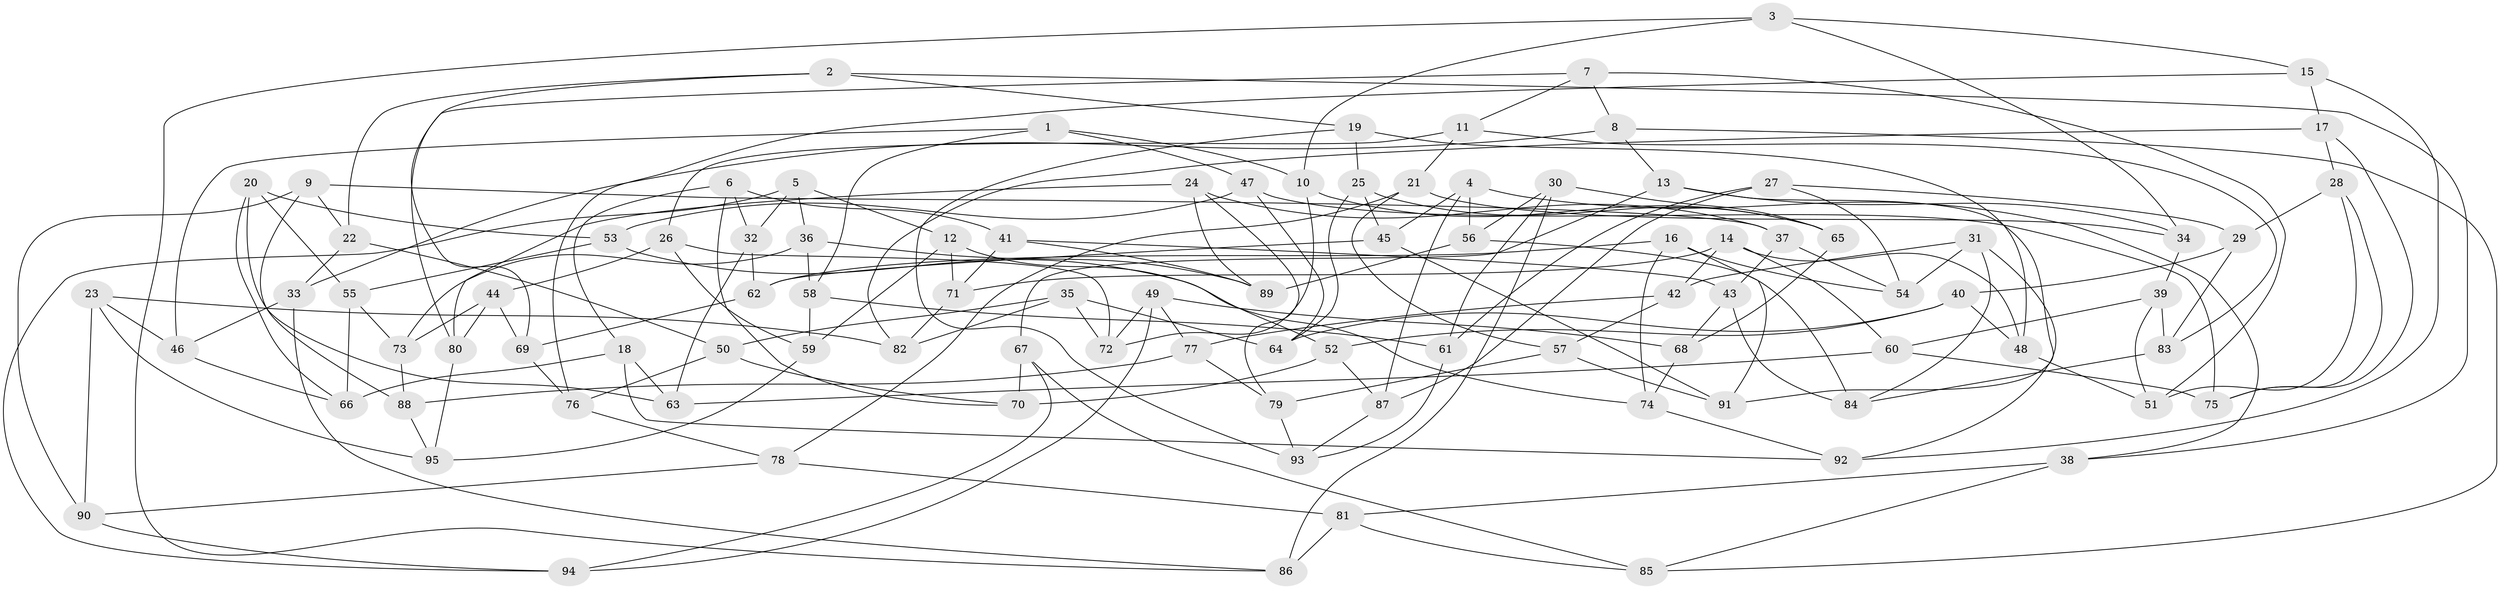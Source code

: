 // coarse degree distribution, {6: 0.5423728813559322, 4: 0.3898305084745763, 5: 0.05084745762711865, 3: 0.01694915254237288}
// Generated by graph-tools (version 1.1) at 2025/52/02/27/25 19:52:31]
// undirected, 95 vertices, 190 edges
graph export_dot {
graph [start="1"]
  node [color=gray90,style=filled];
  1;
  2;
  3;
  4;
  5;
  6;
  7;
  8;
  9;
  10;
  11;
  12;
  13;
  14;
  15;
  16;
  17;
  18;
  19;
  20;
  21;
  22;
  23;
  24;
  25;
  26;
  27;
  28;
  29;
  30;
  31;
  32;
  33;
  34;
  35;
  36;
  37;
  38;
  39;
  40;
  41;
  42;
  43;
  44;
  45;
  46;
  47;
  48;
  49;
  50;
  51;
  52;
  53;
  54;
  55;
  56;
  57;
  58;
  59;
  60;
  61;
  62;
  63;
  64;
  65;
  66;
  67;
  68;
  69;
  70;
  71;
  72;
  73;
  74;
  75;
  76;
  77;
  78;
  79;
  80;
  81;
  82;
  83;
  84;
  85;
  86;
  87;
  88;
  89;
  90;
  91;
  92;
  93;
  94;
  95;
  1 -- 10;
  1 -- 46;
  1 -- 47;
  1 -- 58;
  2 -- 19;
  2 -- 38;
  2 -- 69;
  2 -- 22;
  3 -- 15;
  3 -- 10;
  3 -- 86;
  3 -- 34;
  4 -- 38;
  4 -- 45;
  4 -- 87;
  4 -- 56;
  5 -- 12;
  5 -- 94;
  5 -- 32;
  5 -- 36;
  6 -- 70;
  6 -- 41;
  6 -- 32;
  6 -- 18;
  7 -- 80;
  7 -- 8;
  7 -- 51;
  7 -- 11;
  8 -- 85;
  8 -- 13;
  8 -- 33;
  9 -- 37;
  9 -- 88;
  9 -- 22;
  9 -- 90;
  10 -- 65;
  10 -- 72;
  11 -- 21;
  11 -- 83;
  11 -- 26;
  12 -- 59;
  12 -- 71;
  12 -- 52;
  13 -- 67;
  13 -- 34;
  13 -- 91;
  14 -- 71;
  14 -- 60;
  14 -- 42;
  14 -- 48;
  15 -- 76;
  15 -- 92;
  15 -- 17;
  16 -- 91;
  16 -- 62;
  16 -- 74;
  16 -- 54;
  17 -- 75;
  17 -- 82;
  17 -- 28;
  18 -- 92;
  18 -- 66;
  18 -- 63;
  19 -- 48;
  19 -- 93;
  19 -- 25;
  20 -- 53;
  20 -- 55;
  20 -- 63;
  20 -- 66;
  21 -- 34;
  21 -- 78;
  21 -- 57;
  22 -- 33;
  22 -- 50;
  23 -- 82;
  23 -- 46;
  23 -- 95;
  23 -- 90;
  24 -- 80;
  24 -- 89;
  24 -- 79;
  24 -- 37;
  25 -- 45;
  25 -- 65;
  25 -- 64;
  26 -- 44;
  26 -- 59;
  26 -- 72;
  27 -- 54;
  27 -- 61;
  27 -- 87;
  27 -- 29;
  28 -- 29;
  28 -- 51;
  28 -- 75;
  29 -- 40;
  29 -- 83;
  30 -- 65;
  30 -- 56;
  30 -- 86;
  30 -- 61;
  31 -- 54;
  31 -- 92;
  31 -- 42;
  31 -- 84;
  32 -- 62;
  32 -- 63;
  33 -- 46;
  33 -- 86;
  34 -- 39;
  35 -- 64;
  35 -- 72;
  35 -- 82;
  35 -- 50;
  36 -- 73;
  36 -- 89;
  36 -- 58;
  37 -- 43;
  37 -- 54;
  38 -- 85;
  38 -- 81;
  39 -- 51;
  39 -- 60;
  39 -- 83;
  40 -- 48;
  40 -- 64;
  40 -- 52;
  41 -- 71;
  41 -- 89;
  41 -- 43;
  42 -- 77;
  42 -- 57;
  43 -- 84;
  43 -- 68;
  44 -- 73;
  44 -- 80;
  44 -- 69;
  45 -- 62;
  45 -- 91;
  46 -- 66;
  47 -- 64;
  47 -- 53;
  47 -- 75;
  48 -- 51;
  49 -- 77;
  49 -- 68;
  49 -- 72;
  49 -- 94;
  50 -- 76;
  50 -- 70;
  52 -- 70;
  52 -- 87;
  53 -- 55;
  53 -- 74;
  55 -- 73;
  55 -- 66;
  56 -- 89;
  56 -- 84;
  57 -- 79;
  57 -- 91;
  58 -- 59;
  58 -- 61;
  59 -- 95;
  60 -- 63;
  60 -- 75;
  61 -- 93;
  62 -- 69;
  65 -- 68;
  67 -- 94;
  67 -- 85;
  67 -- 70;
  68 -- 74;
  69 -- 76;
  71 -- 82;
  73 -- 88;
  74 -- 92;
  76 -- 78;
  77 -- 88;
  77 -- 79;
  78 -- 81;
  78 -- 90;
  79 -- 93;
  80 -- 95;
  81 -- 86;
  81 -- 85;
  83 -- 84;
  87 -- 93;
  88 -- 95;
  90 -- 94;
}
